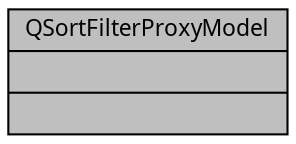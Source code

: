digraph "QSortFilterProxyModel"
{
 // INTERACTIVE_SVG=YES
  bgcolor="transparent";
  edge [fontname="Verdana",fontsize="11",labelfontname="Verdana",labelfontsize="11"];
  node [fontname="Verdana",fontsize="11",shape=record];
  Node1 [label="{QSortFilterProxyModel\n||}",height=0.2,width=0.4,color="black", fillcolor="grey75", style="filled" fontcolor="black"];
}
